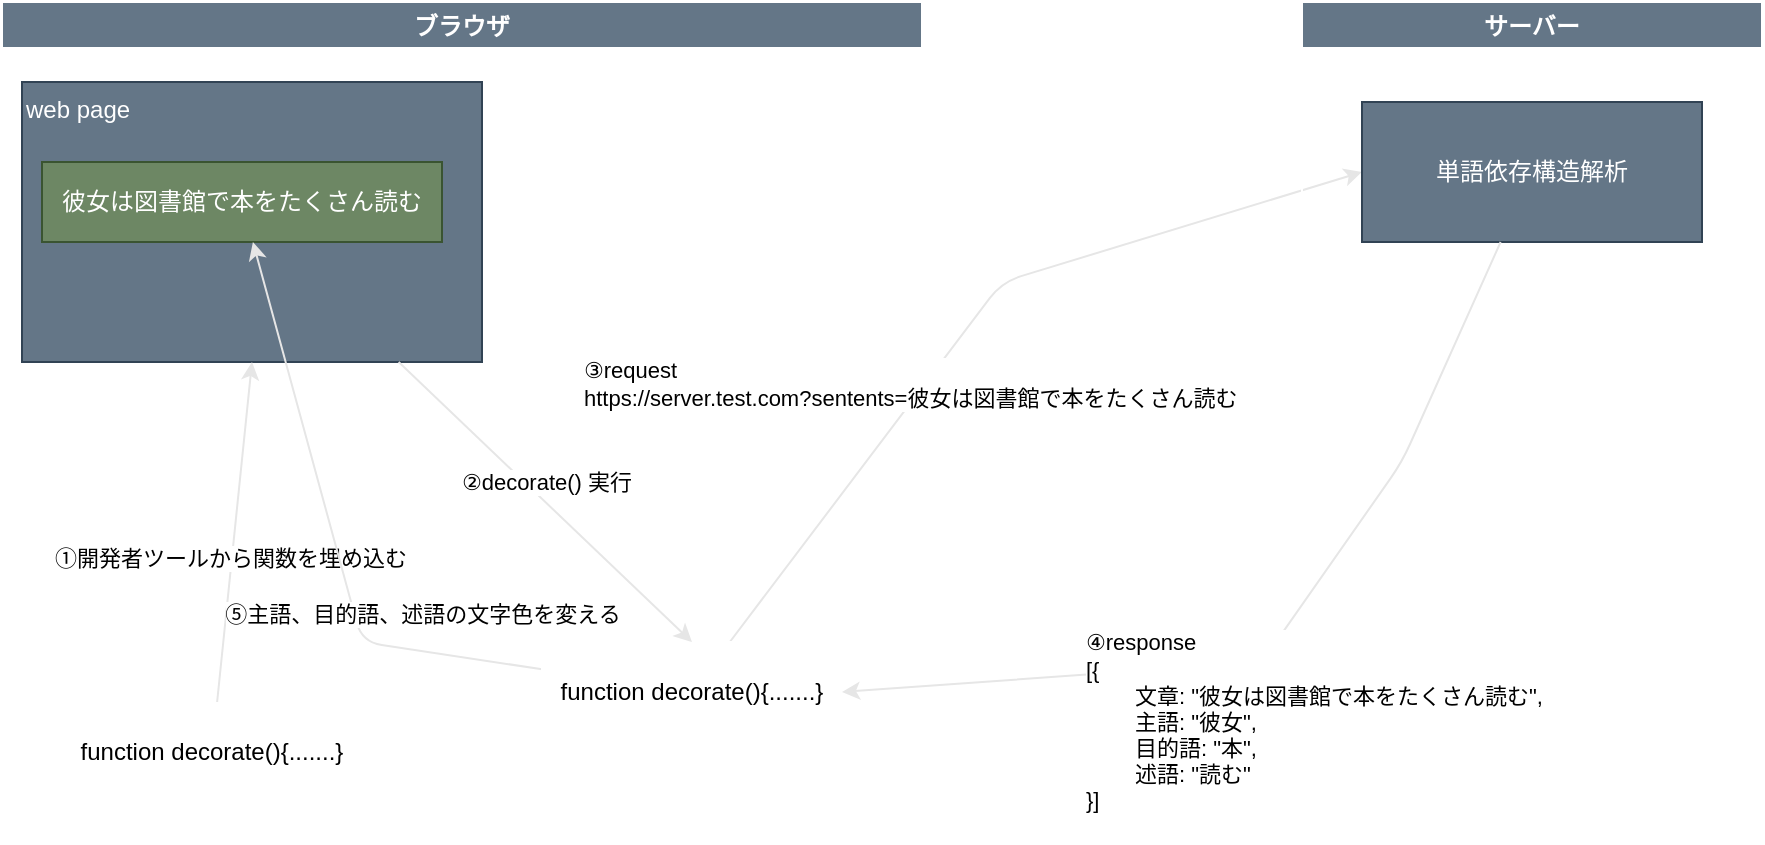 <mxfile>
    <diagram id="h5ErkXXXBNeelUUeir98" name="ページ1">
        <mxGraphModel dx="861" dy="785" grid="1" gridSize="10" guides="1" tooltips="1" connect="1" arrows="1" fold="1" page="1" pageScale="1" pageWidth="827" pageHeight="1169" math="0" shadow="0">
            <root>
                <mxCell id="0"/>
                <mxCell id="1" parent="0"/>
                <mxCell id="5" value="ブラウザ" style="swimlane;fillColor=#647687;strokeColor=#FFFFFF;fontColor=#ffffff;" parent="1" vertex="1">
                    <mxGeometry x="40" y="40" width="460" height="420" as="geometry">
                        <mxRectangle x="60" y="50" width="80" height="23" as="alternateBounds"/>
                    </mxGeometry>
                </mxCell>
                <mxCell id="11" value="web page" style="whiteSpace=wrap;html=1;fillColor=#647687;fontColor=#ffffff;strokeColor=#314354;align=left;verticalAlign=top;" parent="5" vertex="1">
                    <mxGeometry x="10" y="40" width="230" height="140" as="geometry"/>
                </mxCell>
                <mxCell id="23" value="彼女は図書館で本をたくさん読む" style="whiteSpace=wrap;html=1;fillColor=#6d8764;fontColor=#ffffff;strokeColor=#3A5431;align=center;verticalAlign=middle;" parent="5" vertex="1">
                    <mxGeometry x="20" y="80" width="200" height="40" as="geometry"/>
                </mxCell>
                <mxCell id="12" value="function decorate(){.......}" style="whiteSpace=wrap;html=1;strokeColor=#FFFFFF;align=center;" parent="5" vertex="1">
                    <mxGeometry x="30" y="350" width="150" height="50" as="geometry"/>
                </mxCell>
                <mxCell id="13" style="edgeStyle=none;html=1;entryX=0.5;entryY=1;entryDx=0;entryDy=0;strokeColor=#E6E6E6;" parent="5" source="12" target="11" edge="1">
                    <mxGeometry relative="1" as="geometry"/>
                </mxCell>
                <mxCell id="14" value="①開発者ツールから関数を埋め込む" style="edgeLabel;html=1;align=center;verticalAlign=middle;resizable=0;points=[];" parent="13" vertex="1" connectable="0">
                    <mxGeometry x="-0.145" y="1" relative="1" as="geometry">
                        <mxPoint as="offset"/>
                    </mxGeometry>
                </mxCell>
                <mxCell id="20" style="edgeStyle=none;html=1;entryX=0;entryY=0.5;entryDx=0;entryDy=0;strokeColor=#E6E6E6;" parent="1" source="15" target="19" edge="1">
                    <mxGeometry relative="1" as="geometry">
                        <Array as="points">
                            <mxPoint x="540" y="180"/>
                        </Array>
                    </mxGeometry>
                </mxCell>
                <mxCell id="21" value="③request&lt;br&gt;https://server.test.com?sentents=彼女は図書館で本をたくさん読む" style="edgeLabel;html=1;align=left;verticalAlign=middle;resizable=0;points=[];" parent="20" vertex="1" connectable="0">
                    <mxGeometry x="-0.245" y="1" relative="1" as="geometry">
                        <mxPoint x="-168" y="-4" as="offset"/>
                    </mxGeometry>
                </mxCell>
                <mxCell id="27" style="edgeStyle=none;html=1;strokeColor=#E6E6E6;" parent="1" source="15" target="23" edge="1">
                    <mxGeometry relative="1" as="geometry">
                        <Array as="points">
                            <mxPoint x="220" y="360"/>
                        </Array>
                    </mxGeometry>
                </mxCell>
                <mxCell id="28" value="⑤主語、目的語、述語の文字色を変える" style="edgeLabel;html=1;align=center;verticalAlign=middle;resizable=0;points=[];" parent="27" vertex="1" connectable="0">
                    <mxGeometry x="-0.289" y="-1" relative="1" as="geometry">
                        <mxPoint x="33" as="offset"/>
                    </mxGeometry>
                </mxCell>
                <mxCell id="15" value="function decorate(){.......}" style="whiteSpace=wrap;html=1;strokeColor=#FFFFFF;align=center;" parent="1" vertex="1">
                    <mxGeometry x="310" y="360" width="150" height="50" as="geometry"/>
                </mxCell>
                <mxCell id="16" style="edgeStyle=none;html=1;entryX=0.5;entryY=0;entryDx=0;entryDy=0;strokeColor=#E6E6E6;" parent="1" source="11" target="15" edge="1">
                    <mxGeometry relative="1" as="geometry"/>
                </mxCell>
                <mxCell id="17" value="②decorate() 実行" style="edgeLabel;html=1;align=center;verticalAlign=middle;resizable=0;points=[];" parent="16" vertex="1" connectable="0">
                    <mxGeometry x="0.153" y="-2" relative="1" as="geometry">
                        <mxPoint x="-10" y="-22" as="offset"/>
                    </mxGeometry>
                </mxCell>
                <mxCell id="18" value="サーバー" style="swimlane;fillColor=#647687;strokeColor=#FFFFFF;fontColor=#ffffff;" parent="1" vertex="1">
                    <mxGeometry x="690" y="40" width="230" height="420" as="geometry">
                        <mxRectangle x="60" y="50" width="80" height="23" as="alternateBounds"/>
                    </mxGeometry>
                </mxCell>
                <mxCell id="19" value="単語依存構造解析" style="whiteSpace=wrap;html=1;fillColor=#647687;fontColor=#ffffff;strokeColor=#314354;" parent="18" vertex="1">
                    <mxGeometry x="30" y="50" width="170" height="70" as="geometry"/>
                </mxCell>
                <mxCell id="24" style="edgeStyle=none;html=1;entryX=1;entryY=0.5;entryDx=0;entryDy=0;strokeColor=#E6E6E6;" parent="1" source="19" target="15" edge="1">
                    <mxGeometry relative="1" as="geometry">
                        <Array as="points">
                            <mxPoint x="740" y="270"/>
                            <mxPoint x="670" y="370"/>
                        </Array>
                    </mxGeometry>
                </mxCell>
                <mxCell id="25" value="④response&lt;br&gt;[{&lt;br&gt;&lt;span&gt;&#9;&lt;/span&gt;&lt;span style=&quot;white-space: pre&quot;&gt;&#9;&lt;/span&gt;文章: &quot;彼女は図書館で本をたくさん読む&quot;,&lt;br&gt;&lt;span style=&quot;white-space: pre&quot;&gt;&#9;&lt;/span&gt;主語: &quot;彼女&quot;,&lt;br&gt;&lt;span style=&quot;white-space: pre&quot;&gt;&#9;&lt;/span&gt;目的語: &quot;本&quot;,&lt;br&gt;&lt;span style=&quot;white-space: pre&quot;&gt;&#9;&lt;/span&gt;述語: &quot;読む&quot;&lt;br&gt;}]" style="edgeLabel;html=1;align=left;verticalAlign=middle;resizable=0;points=[];" parent="24" vertex="1" connectable="0">
                    <mxGeometry x="-0.351" y="-1" relative="1" as="geometry">
                        <mxPoint x="-144" y="109" as="offset"/>
                    </mxGeometry>
                </mxCell>
            </root>
        </mxGraphModel>
    </diagram>
</mxfile>